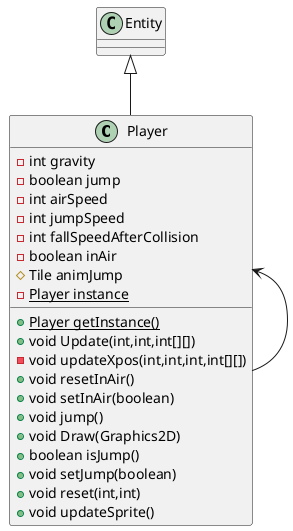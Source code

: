 @startuml
class Player {
- int gravity
- boolean jump
- int airSpeed
- int jumpSpeed
- int fallSpeedAfterCollision
- boolean inAir
# Tile animJump
- {static} Player instance
+ {static} Player getInstance()
+ void Update(int,int,int[][])
- void updateXpos(int,int,int,int[][])
+ void resetInAir()
+ void setInAir(boolean)
+ void jump()
+ void Draw(Graphics2D)
+ boolean isJump()
+ void setJump(boolean)
+ void reset(int,int)
+ void updateSprite()
}


Entity <|-- Player
Player <-- Player
@enduml